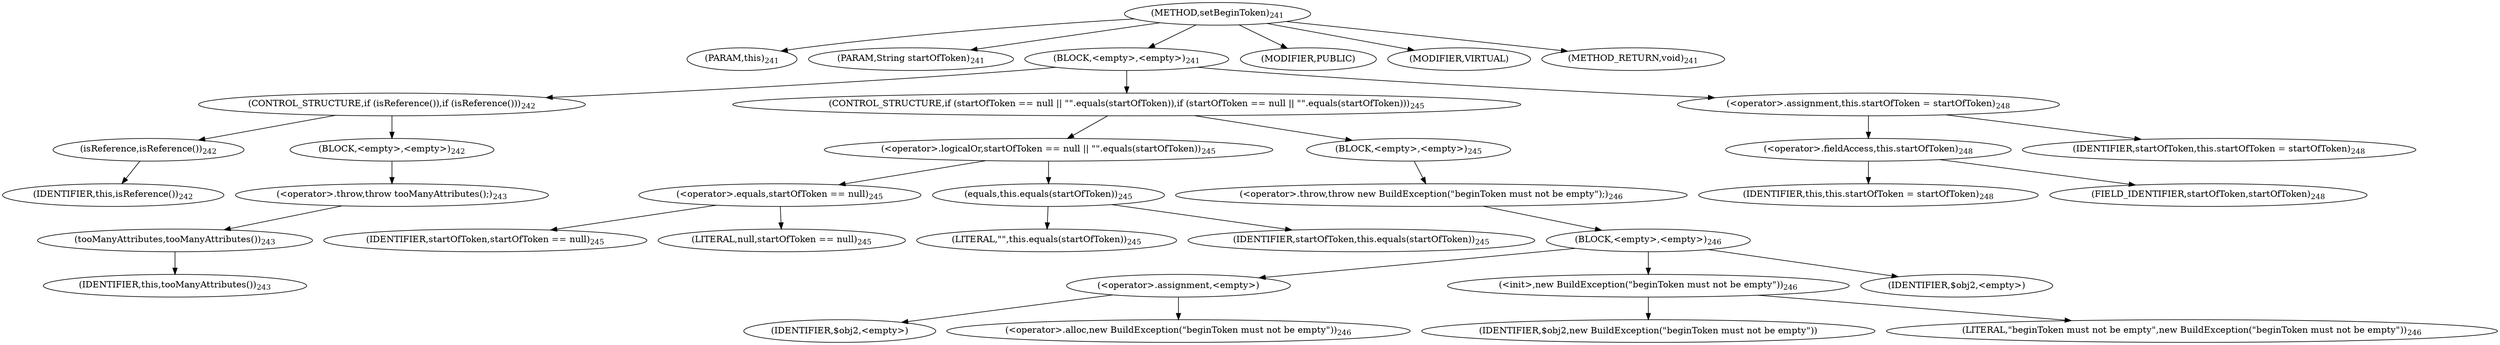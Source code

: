 digraph "setBeginToken" {  
"362" [label = <(METHOD,setBeginToken)<SUB>241</SUB>> ]
"59" [label = <(PARAM,this)<SUB>241</SUB>> ]
"363" [label = <(PARAM,String startOfToken)<SUB>241</SUB>> ]
"364" [label = <(BLOCK,&lt;empty&gt;,&lt;empty&gt;)<SUB>241</SUB>> ]
"365" [label = <(CONTROL_STRUCTURE,if (isReference()),if (isReference()))<SUB>242</SUB>> ]
"366" [label = <(isReference,isReference())<SUB>242</SUB>> ]
"58" [label = <(IDENTIFIER,this,isReference())<SUB>242</SUB>> ]
"367" [label = <(BLOCK,&lt;empty&gt;,&lt;empty&gt;)<SUB>242</SUB>> ]
"368" [label = <(&lt;operator&gt;.throw,throw tooManyAttributes();)<SUB>243</SUB>> ]
"369" [label = <(tooManyAttributes,tooManyAttributes())<SUB>243</SUB>> ]
"60" [label = <(IDENTIFIER,this,tooManyAttributes())<SUB>243</SUB>> ]
"370" [label = <(CONTROL_STRUCTURE,if (startOfToken == null || &quot;&quot;.equals(startOfToken)),if (startOfToken == null || &quot;&quot;.equals(startOfToken)))<SUB>245</SUB>> ]
"371" [label = <(&lt;operator&gt;.logicalOr,startOfToken == null || &quot;&quot;.equals(startOfToken))<SUB>245</SUB>> ]
"372" [label = <(&lt;operator&gt;.equals,startOfToken == null)<SUB>245</SUB>> ]
"373" [label = <(IDENTIFIER,startOfToken,startOfToken == null)<SUB>245</SUB>> ]
"374" [label = <(LITERAL,null,startOfToken == null)<SUB>245</SUB>> ]
"375" [label = <(equals,this.equals(startOfToken))<SUB>245</SUB>> ]
"376" [label = <(LITERAL,&quot;&quot;,this.equals(startOfToken))<SUB>245</SUB>> ]
"377" [label = <(IDENTIFIER,startOfToken,this.equals(startOfToken))<SUB>245</SUB>> ]
"378" [label = <(BLOCK,&lt;empty&gt;,&lt;empty&gt;)<SUB>245</SUB>> ]
"379" [label = <(&lt;operator&gt;.throw,throw new BuildException(&quot;beginToken must not be empty&quot;);)<SUB>246</SUB>> ]
"380" [label = <(BLOCK,&lt;empty&gt;,&lt;empty&gt;)<SUB>246</SUB>> ]
"381" [label = <(&lt;operator&gt;.assignment,&lt;empty&gt;)> ]
"382" [label = <(IDENTIFIER,$obj2,&lt;empty&gt;)> ]
"383" [label = <(&lt;operator&gt;.alloc,new BuildException(&quot;beginToken must not be empty&quot;))<SUB>246</SUB>> ]
"384" [label = <(&lt;init&gt;,new BuildException(&quot;beginToken must not be empty&quot;))<SUB>246</SUB>> ]
"385" [label = <(IDENTIFIER,$obj2,new BuildException(&quot;beginToken must not be empty&quot;))> ]
"386" [label = <(LITERAL,&quot;beginToken must not be empty&quot;,new BuildException(&quot;beginToken must not be empty&quot;))<SUB>246</SUB>> ]
"387" [label = <(IDENTIFIER,$obj2,&lt;empty&gt;)> ]
"388" [label = <(&lt;operator&gt;.assignment,this.startOfToken = startOfToken)<SUB>248</SUB>> ]
"389" [label = <(&lt;operator&gt;.fieldAccess,this.startOfToken)<SUB>248</SUB>> ]
"61" [label = <(IDENTIFIER,this,this.startOfToken = startOfToken)<SUB>248</SUB>> ]
"390" [label = <(FIELD_IDENTIFIER,startOfToken,startOfToken)<SUB>248</SUB>> ]
"391" [label = <(IDENTIFIER,startOfToken,this.startOfToken = startOfToken)<SUB>248</SUB>> ]
"392" [label = <(MODIFIER,PUBLIC)> ]
"393" [label = <(MODIFIER,VIRTUAL)> ]
"394" [label = <(METHOD_RETURN,void)<SUB>241</SUB>> ]
  "362" -> "59" 
  "362" -> "363" 
  "362" -> "364" 
  "362" -> "392" 
  "362" -> "393" 
  "362" -> "394" 
  "364" -> "365" 
  "364" -> "370" 
  "364" -> "388" 
  "365" -> "366" 
  "365" -> "367" 
  "366" -> "58" 
  "367" -> "368" 
  "368" -> "369" 
  "369" -> "60" 
  "370" -> "371" 
  "370" -> "378" 
  "371" -> "372" 
  "371" -> "375" 
  "372" -> "373" 
  "372" -> "374" 
  "375" -> "376" 
  "375" -> "377" 
  "378" -> "379" 
  "379" -> "380" 
  "380" -> "381" 
  "380" -> "384" 
  "380" -> "387" 
  "381" -> "382" 
  "381" -> "383" 
  "384" -> "385" 
  "384" -> "386" 
  "388" -> "389" 
  "388" -> "391" 
  "389" -> "61" 
  "389" -> "390" 
}
